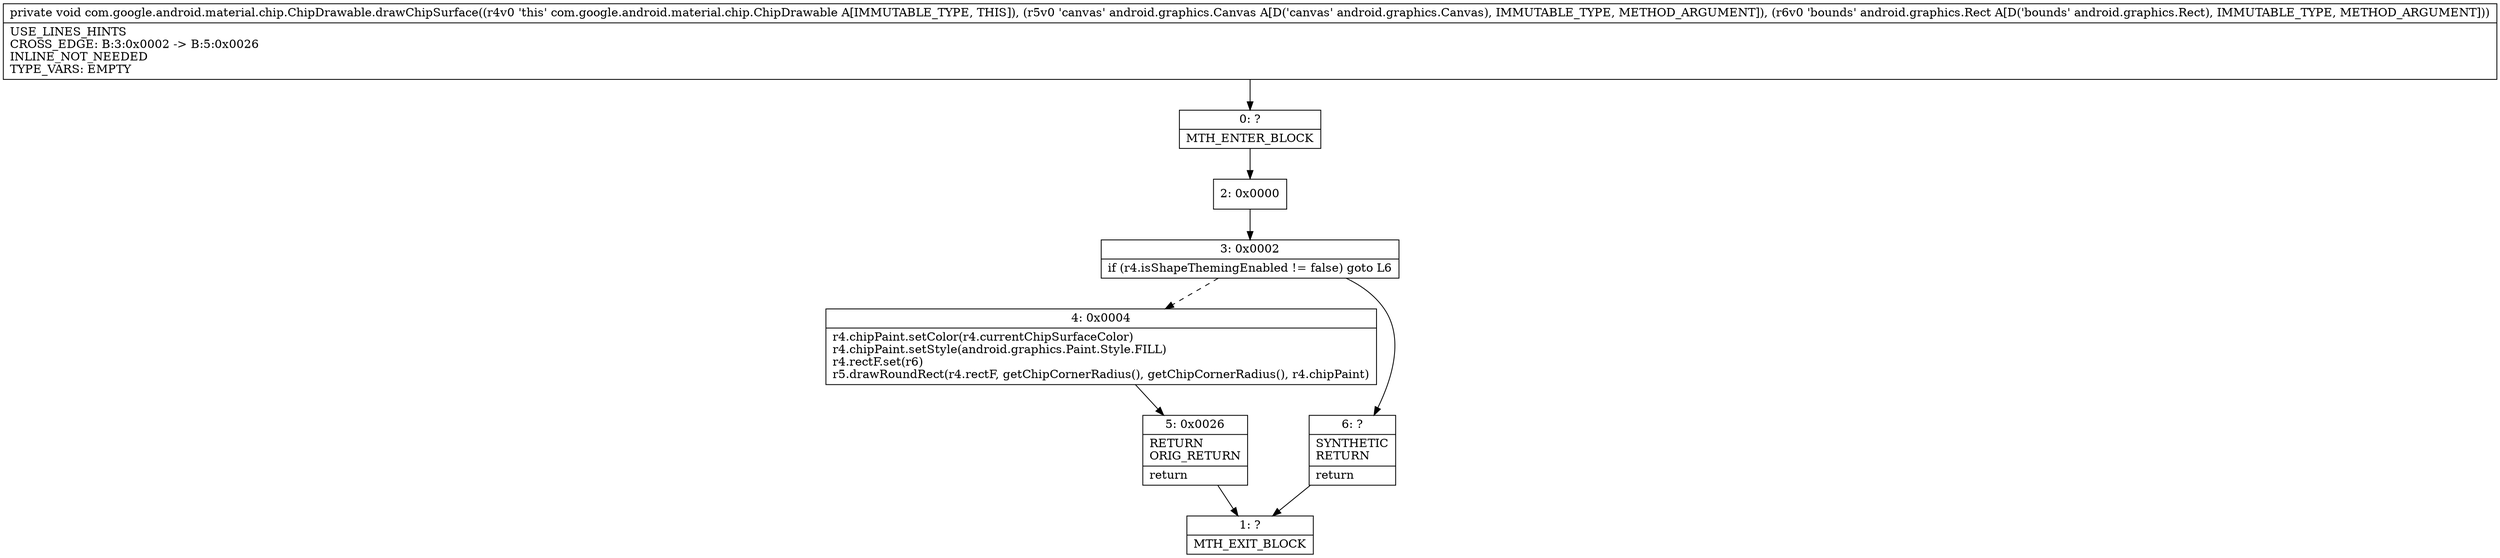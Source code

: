 digraph "CFG forcom.google.android.material.chip.ChipDrawable.drawChipSurface(Landroid\/graphics\/Canvas;Landroid\/graphics\/Rect;)V" {
Node_0 [shape=record,label="{0\:\ ?|MTH_ENTER_BLOCK\l}"];
Node_2 [shape=record,label="{2\:\ 0x0000}"];
Node_3 [shape=record,label="{3\:\ 0x0002|if (r4.isShapeThemingEnabled != false) goto L6\l}"];
Node_4 [shape=record,label="{4\:\ 0x0004|r4.chipPaint.setColor(r4.currentChipSurfaceColor)\lr4.chipPaint.setStyle(android.graphics.Paint.Style.FILL)\lr4.rectF.set(r6)\lr5.drawRoundRect(r4.rectF, getChipCornerRadius(), getChipCornerRadius(), r4.chipPaint)\l}"];
Node_5 [shape=record,label="{5\:\ 0x0026|RETURN\lORIG_RETURN\l|return\l}"];
Node_1 [shape=record,label="{1\:\ ?|MTH_EXIT_BLOCK\l}"];
Node_6 [shape=record,label="{6\:\ ?|SYNTHETIC\lRETURN\l|return\l}"];
MethodNode[shape=record,label="{private void com.google.android.material.chip.ChipDrawable.drawChipSurface((r4v0 'this' com.google.android.material.chip.ChipDrawable A[IMMUTABLE_TYPE, THIS]), (r5v0 'canvas' android.graphics.Canvas A[D('canvas' android.graphics.Canvas), IMMUTABLE_TYPE, METHOD_ARGUMENT]), (r6v0 'bounds' android.graphics.Rect A[D('bounds' android.graphics.Rect), IMMUTABLE_TYPE, METHOD_ARGUMENT]))  | USE_LINES_HINTS\lCROSS_EDGE: B:3:0x0002 \-\> B:5:0x0026\lINLINE_NOT_NEEDED\lTYPE_VARS: EMPTY\l}"];
MethodNode -> Node_0;Node_0 -> Node_2;
Node_2 -> Node_3;
Node_3 -> Node_4[style=dashed];
Node_3 -> Node_6;
Node_4 -> Node_5;
Node_5 -> Node_1;
Node_6 -> Node_1;
}

